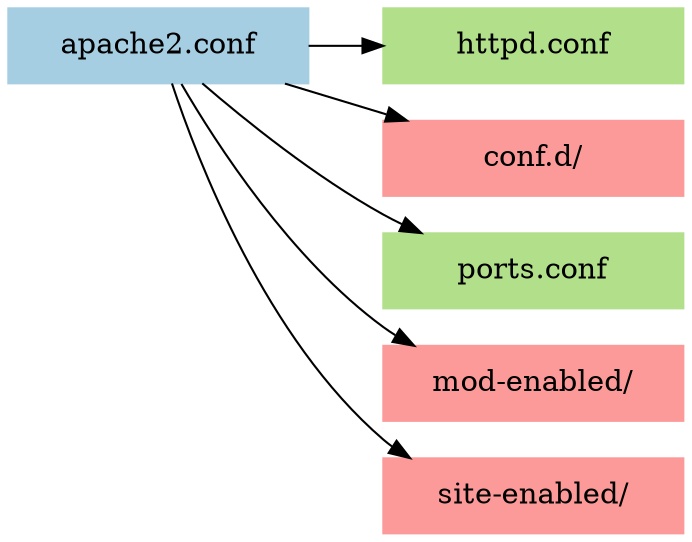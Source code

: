 // dot apache2-pkg.dot -T png > apache2-pkg.png
// dot apache2-pkg.dot -T apache2-pkg.eps
digraph structure {
//graph [ranksep = 1.0, nodesep = 1.0];
graph [rankdir = LR];
node [colorscheme=paired9];
// style=filled
node [shape=box, style=filled, fixedsize = true, width = 2.0, height=0.5];
aconf [shape=box, label="apache2.conf", color=1, group=1];
dconf [shape=box, label="httpd.conf", color=3, group=1];
confd [shape=box, label="conf.d/", color=5,group=2];
pconf [shape=box, label="ports.conf", color=3,group=2];
modenabled [shape=box, label="mod-enabled/", color=5,group=2];
siteenabled [shape=box, label="site-enabled/", color=5,group=2];


aconf -> dconf;
aconf -> pconf;
aconf -> confd;
aconf -> modenabled;
	aconf -> siteenabled;
{rank = same; confd; pconf};
}

